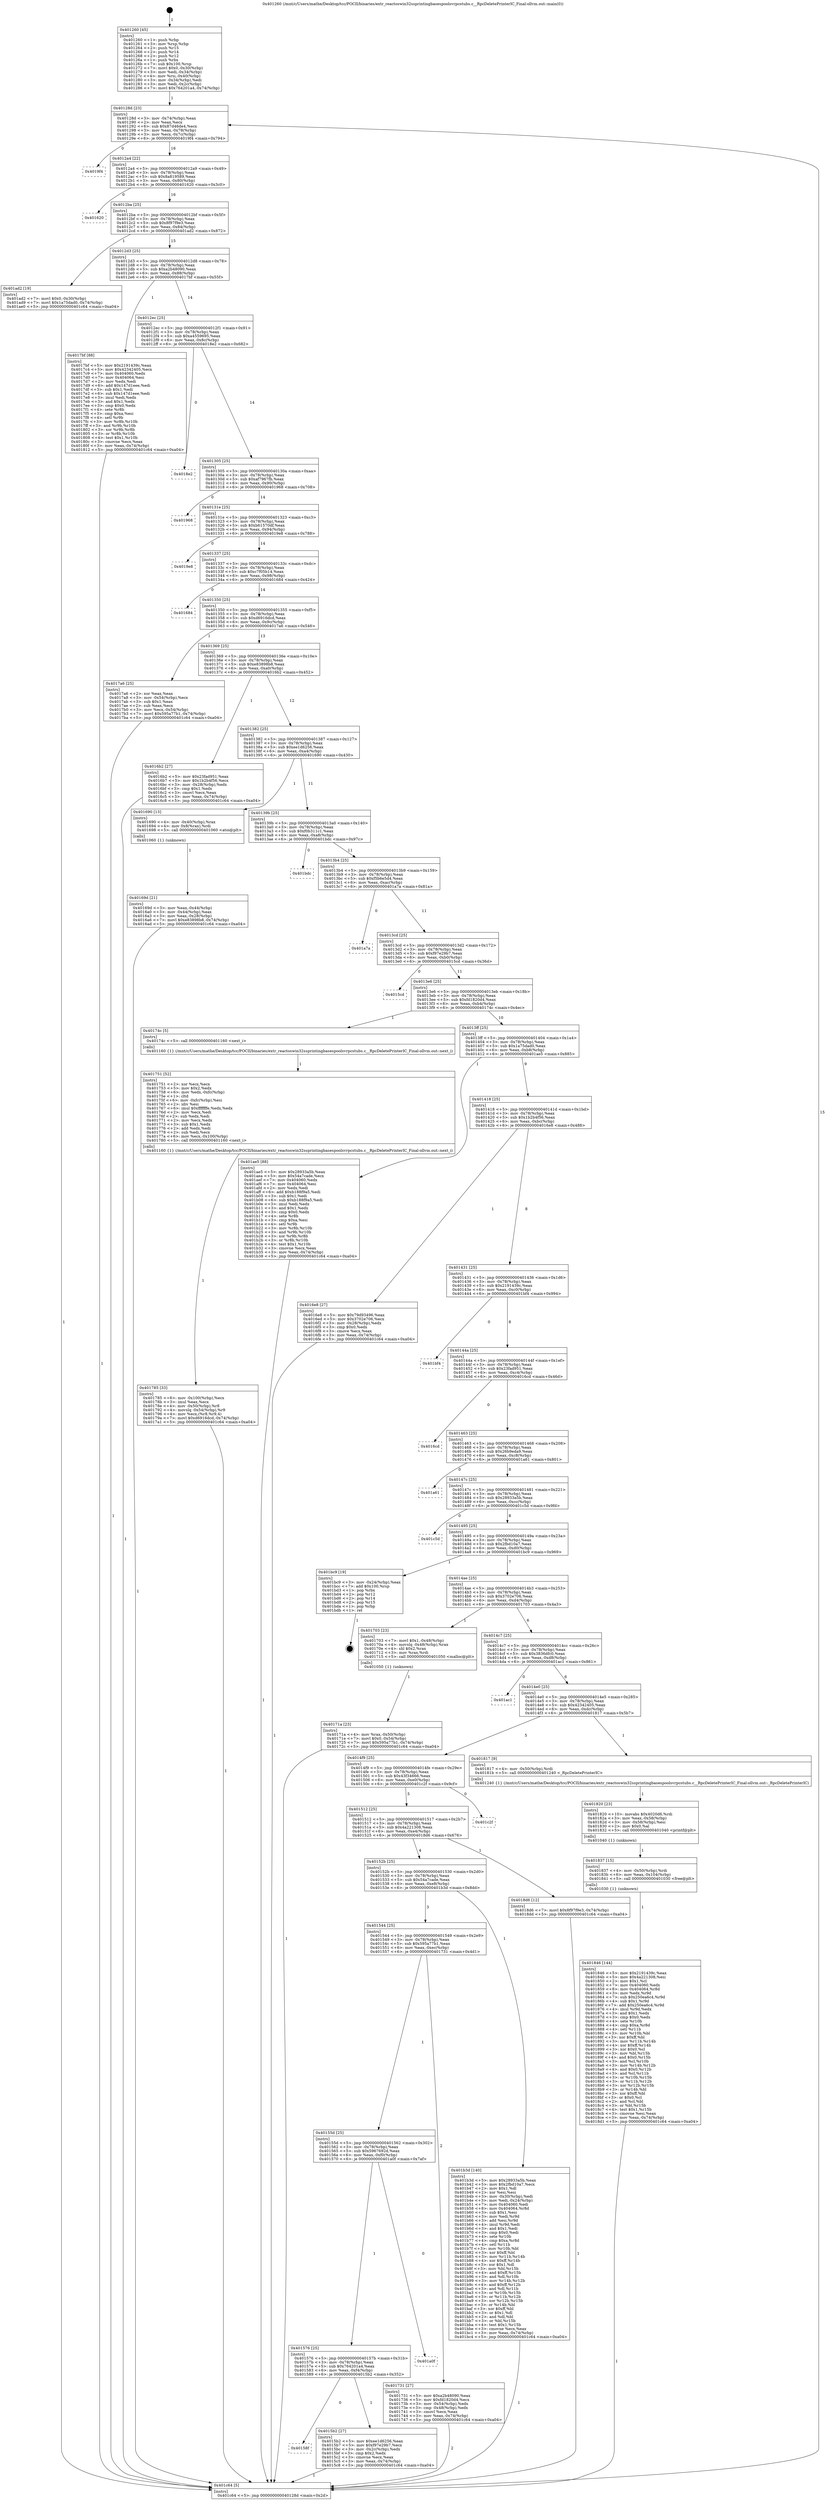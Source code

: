 digraph "0x401260" {
  label = "0x401260 (/mnt/c/Users/mathe/Desktop/tcc/POCII/binaries/extr_reactoswin32ssprintingbasespoolsvrpcstubs.c__RpcDeletePrinterIC_Final-ollvm.out::main(0))"
  labelloc = "t"
  node[shape=record]

  Entry [label="",width=0.3,height=0.3,shape=circle,fillcolor=black,style=filled]
  "0x40128d" [label="{
     0x40128d [23]\l
     | [instrs]\l
     &nbsp;&nbsp;0x40128d \<+3\>: mov -0x74(%rbp),%eax\l
     &nbsp;&nbsp;0x401290 \<+2\>: mov %eax,%ecx\l
     &nbsp;&nbsp;0x401292 \<+6\>: sub $0x87d46de4,%ecx\l
     &nbsp;&nbsp;0x401298 \<+3\>: mov %eax,-0x78(%rbp)\l
     &nbsp;&nbsp;0x40129b \<+3\>: mov %ecx,-0x7c(%rbp)\l
     &nbsp;&nbsp;0x40129e \<+6\>: je 00000000004019f4 \<main+0x794\>\l
  }"]
  "0x4019f4" [label="{
     0x4019f4\l
  }", style=dashed]
  "0x4012a4" [label="{
     0x4012a4 [22]\l
     | [instrs]\l
     &nbsp;&nbsp;0x4012a4 \<+5\>: jmp 00000000004012a9 \<main+0x49\>\l
     &nbsp;&nbsp;0x4012a9 \<+3\>: mov -0x78(%rbp),%eax\l
     &nbsp;&nbsp;0x4012ac \<+5\>: sub $0x8a819589,%eax\l
     &nbsp;&nbsp;0x4012b1 \<+3\>: mov %eax,-0x80(%rbp)\l
     &nbsp;&nbsp;0x4012b4 \<+6\>: je 0000000000401620 \<main+0x3c0\>\l
  }"]
  Exit [label="",width=0.3,height=0.3,shape=circle,fillcolor=black,style=filled,peripheries=2]
  "0x401620" [label="{
     0x401620\l
  }", style=dashed]
  "0x4012ba" [label="{
     0x4012ba [25]\l
     | [instrs]\l
     &nbsp;&nbsp;0x4012ba \<+5\>: jmp 00000000004012bf \<main+0x5f\>\l
     &nbsp;&nbsp;0x4012bf \<+3\>: mov -0x78(%rbp),%eax\l
     &nbsp;&nbsp;0x4012c2 \<+5\>: sub $0x8f97f9e3,%eax\l
     &nbsp;&nbsp;0x4012c7 \<+6\>: mov %eax,-0x84(%rbp)\l
     &nbsp;&nbsp;0x4012cd \<+6\>: je 0000000000401ad2 \<main+0x872\>\l
  }"]
  "0x401846" [label="{
     0x401846 [144]\l
     | [instrs]\l
     &nbsp;&nbsp;0x401846 \<+5\>: mov $0x2191439c,%eax\l
     &nbsp;&nbsp;0x40184b \<+5\>: mov $0x4a221308,%esi\l
     &nbsp;&nbsp;0x401850 \<+2\>: mov $0x1,%cl\l
     &nbsp;&nbsp;0x401852 \<+7\>: mov 0x404060,%edx\l
     &nbsp;&nbsp;0x401859 \<+8\>: mov 0x404064,%r8d\l
     &nbsp;&nbsp;0x401861 \<+3\>: mov %edx,%r9d\l
     &nbsp;&nbsp;0x401864 \<+7\>: sub $0x250ea6c4,%r9d\l
     &nbsp;&nbsp;0x40186b \<+4\>: sub $0x1,%r9d\l
     &nbsp;&nbsp;0x40186f \<+7\>: add $0x250ea6c4,%r9d\l
     &nbsp;&nbsp;0x401876 \<+4\>: imul %r9d,%edx\l
     &nbsp;&nbsp;0x40187a \<+3\>: and $0x1,%edx\l
     &nbsp;&nbsp;0x40187d \<+3\>: cmp $0x0,%edx\l
     &nbsp;&nbsp;0x401880 \<+4\>: sete %r10b\l
     &nbsp;&nbsp;0x401884 \<+4\>: cmp $0xa,%r8d\l
     &nbsp;&nbsp;0x401888 \<+4\>: setl %r11b\l
     &nbsp;&nbsp;0x40188c \<+3\>: mov %r10b,%bl\l
     &nbsp;&nbsp;0x40188f \<+3\>: xor $0xff,%bl\l
     &nbsp;&nbsp;0x401892 \<+3\>: mov %r11b,%r14b\l
     &nbsp;&nbsp;0x401895 \<+4\>: xor $0xff,%r14b\l
     &nbsp;&nbsp;0x401899 \<+3\>: xor $0x0,%cl\l
     &nbsp;&nbsp;0x40189c \<+3\>: mov %bl,%r15b\l
     &nbsp;&nbsp;0x40189f \<+4\>: and $0x0,%r15b\l
     &nbsp;&nbsp;0x4018a3 \<+3\>: and %cl,%r10b\l
     &nbsp;&nbsp;0x4018a6 \<+3\>: mov %r14b,%r12b\l
     &nbsp;&nbsp;0x4018a9 \<+4\>: and $0x0,%r12b\l
     &nbsp;&nbsp;0x4018ad \<+3\>: and %cl,%r11b\l
     &nbsp;&nbsp;0x4018b0 \<+3\>: or %r10b,%r15b\l
     &nbsp;&nbsp;0x4018b3 \<+3\>: or %r11b,%r12b\l
     &nbsp;&nbsp;0x4018b6 \<+3\>: xor %r12b,%r15b\l
     &nbsp;&nbsp;0x4018b9 \<+3\>: or %r14b,%bl\l
     &nbsp;&nbsp;0x4018bc \<+3\>: xor $0xff,%bl\l
     &nbsp;&nbsp;0x4018bf \<+3\>: or $0x0,%cl\l
     &nbsp;&nbsp;0x4018c2 \<+2\>: and %cl,%bl\l
     &nbsp;&nbsp;0x4018c4 \<+3\>: or %bl,%r15b\l
     &nbsp;&nbsp;0x4018c7 \<+4\>: test $0x1,%r15b\l
     &nbsp;&nbsp;0x4018cb \<+3\>: cmovne %esi,%eax\l
     &nbsp;&nbsp;0x4018ce \<+3\>: mov %eax,-0x74(%rbp)\l
     &nbsp;&nbsp;0x4018d1 \<+5\>: jmp 0000000000401c64 \<main+0xa04\>\l
  }"]
  "0x401ad2" [label="{
     0x401ad2 [19]\l
     | [instrs]\l
     &nbsp;&nbsp;0x401ad2 \<+7\>: movl $0x0,-0x30(%rbp)\l
     &nbsp;&nbsp;0x401ad9 \<+7\>: movl $0x1a75dad0,-0x74(%rbp)\l
     &nbsp;&nbsp;0x401ae0 \<+5\>: jmp 0000000000401c64 \<main+0xa04\>\l
  }"]
  "0x4012d3" [label="{
     0x4012d3 [25]\l
     | [instrs]\l
     &nbsp;&nbsp;0x4012d3 \<+5\>: jmp 00000000004012d8 \<main+0x78\>\l
     &nbsp;&nbsp;0x4012d8 \<+3\>: mov -0x78(%rbp),%eax\l
     &nbsp;&nbsp;0x4012db \<+5\>: sub $0xa2b48090,%eax\l
     &nbsp;&nbsp;0x4012e0 \<+6\>: mov %eax,-0x88(%rbp)\l
     &nbsp;&nbsp;0x4012e6 \<+6\>: je 00000000004017bf \<main+0x55f\>\l
  }"]
  "0x401837" [label="{
     0x401837 [15]\l
     | [instrs]\l
     &nbsp;&nbsp;0x401837 \<+4\>: mov -0x50(%rbp),%rdi\l
     &nbsp;&nbsp;0x40183b \<+6\>: mov %eax,-0x104(%rbp)\l
     &nbsp;&nbsp;0x401841 \<+5\>: call 0000000000401030 \<free@plt\>\l
     | [calls]\l
     &nbsp;&nbsp;0x401030 \{1\} (unknown)\l
  }"]
  "0x4017bf" [label="{
     0x4017bf [88]\l
     | [instrs]\l
     &nbsp;&nbsp;0x4017bf \<+5\>: mov $0x2191439c,%eax\l
     &nbsp;&nbsp;0x4017c4 \<+5\>: mov $0x42342405,%ecx\l
     &nbsp;&nbsp;0x4017c9 \<+7\>: mov 0x404060,%edx\l
     &nbsp;&nbsp;0x4017d0 \<+7\>: mov 0x404064,%esi\l
     &nbsp;&nbsp;0x4017d7 \<+2\>: mov %edx,%edi\l
     &nbsp;&nbsp;0x4017d9 \<+6\>: add $0x147d1eee,%edi\l
     &nbsp;&nbsp;0x4017df \<+3\>: sub $0x1,%edi\l
     &nbsp;&nbsp;0x4017e2 \<+6\>: sub $0x147d1eee,%edi\l
     &nbsp;&nbsp;0x4017e8 \<+3\>: imul %edi,%edx\l
     &nbsp;&nbsp;0x4017eb \<+3\>: and $0x1,%edx\l
     &nbsp;&nbsp;0x4017ee \<+3\>: cmp $0x0,%edx\l
     &nbsp;&nbsp;0x4017f1 \<+4\>: sete %r8b\l
     &nbsp;&nbsp;0x4017f5 \<+3\>: cmp $0xa,%esi\l
     &nbsp;&nbsp;0x4017f8 \<+4\>: setl %r9b\l
     &nbsp;&nbsp;0x4017fc \<+3\>: mov %r8b,%r10b\l
     &nbsp;&nbsp;0x4017ff \<+3\>: and %r9b,%r10b\l
     &nbsp;&nbsp;0x401802 \<+3\>: xor %r9b,%r8b\l
     &nbsp;&nbsp;0x401805 \<+3\>: or %r8b,%r10b\l
     &nbsp;&nbsp;0x401808 \<+4\>: test $0x1,%r10b\l
     &nbsp;&nbsp;0x40180c \<+3\>: cmovne %ecx,%eax\l
     &nbsp;&nbsp;0x40180f \<+3\>: mov %eax,-0x74(%rbp)\l
     &nbsp;&nbsp;0x401812 \<+5\>: jmp 0000000000401c64 \<main+0xa04\>\l
  }"]
  "0x4012ec" [label="{
     0x4012ec [25]\l
     | [instrs]\l
     &nbsp;&nbsp;0x4012ec \<+5\>: jmp 00000000004012f1 \<main+0x91\>\l
     &nbsp;&nbsp;0x4012f1 \<+3\>: mov -0x78(%rbp),%eax\l
     &nbsp;&nbsp;0x4012f4 \<+5\>: sub $0xa4559695,%eax\l
     &nbsp;&nbsp;0x4012f9 \<+6\>: mov %eax,-0x8c(%rbp)\l
     &nbsp;&nbsp;0x4012ff \<+6\>: je 00000000004018e2 \<main+0x682\>\l
  }"]
  "0x401820" [label="{
     0x401820 [23]\l
     | [instrs]\l
     &nbsp;&nbsp;0x401820 \<+10\>: movabs $0x4020d6,%rdi\l
     &nbsp;&nbsp;0x40182a \<+3\>: mov %eax,-0x58(%rbp)\l
     &nbsp;&nbsp;0x40182d \<+3\>: mov -0x58(%rbp),%esi\l
     &nbsp;&nbsp;0x401830 \<+2\>: mov $0x0,%al\l
     &nbsp;&nbsp;0x401832 \<+5\>: call 0000000000401040 \<printf@plt\>\l
     | [calls]\l
     &nbsp;&nbsp;0x401040 \{1\} (unknown)\l
  }"]
  "0x4018e2" [label="{
     0x4018e2\l
  }", style=dashed]
  "0x401305" [label="{
     0x401305 [25]\l
     | [instrs]\l
     &nbsp;&nbsp;0x401305 \<+5\>: jmp 000000000040130a \<main+0xaa\>\l
     &nbsp;&nbsp;0x40130a \<+3\>: mov -0x78(%rbp),%eax\l
     &nbsp;&nbsp;0x40130d \<+5\>: sub $0xaf7967fb,%eax\l
     &nbsp;&nbsp;0x401312 \<+6\>: mov %eax,-0x90(%rbp)\l
     &nbsp;&nbsp;0x401318 \<+6\>: je 0000000000401968 \<main+0x708\>\l
  }"]
  "0x401785" [label="{
     0x401785 [33]\l
     | [instrs]\l
     &nbsp;&nbsp;0x401785 \<+6\>: mov -0x100(%rbp),%ecx\l
     &nbsp;&nbsp;0x40178b \<+3\>: imul %eax,%ecx\l
     &nbsp;&nbsp;0x40178e \<+4\>: mov -0x50(%rbp),%r8\l
     &nbsp;&nbsp;0x401792 \<+4\>: movslq -0x54(%rbp),%r9\l
     &nbsp;&nbsp;0x401796 \<+4\>: mov %ecx,(%r8,%r9,4)\l
     &nbsp;&nbsp;0x40179a \<+7\>: movl $0xd6916dcd,-0x74(%rbp)\l
     &nbsp;&nbsp;0x4017a1 \<+5\>: jmp 0000000000401c64 \<main+0xa04\>\l
  }"]
  "0x401968" [label="{
     0x401968\l
  }", style=dashed]
  "0x40131e" [label="{
     0x40131e [25]\l
     | [instrs]\l
     &nbsp;&nbsp;0x40131e \<+5\>: jmp 0000000000401323 \<main+0xc3\>\l
     &nbsp;&nbsp;0x401323 \<+3\>: mov -0x78(%rbp),%eax\l
     &nbsp;&nbsp;0x401326 \<+5\>: sub $0xb61570df,%eax\l
     &nbsp;&nbsp;0x40132b \<+6\>: mov %eax,-0x94(%rbp)\l
     &nbsp;&nbsp;0x401331 \<+6\>: je 00000000004019e8 \<main+0x788\>\l
  }"]
  "0x401751" [label="{
     0x401751 [52]\l
     | [instrs]\l
     &nbsp;&nbsp;0x401751 \<+2\>: xor %ecx,%ecx\l
     &nbsp;&nbsp;0x401753 \<+5\>: mov $0x2,%edx\l
     &nbsp;&nbsp;0x401758 \<+6\>: mov %edx,-0xfc(%rbp)\l
     &nbsp;&nbsp;0x40175e \<+1\>: cltd\l
     &nbsp;&nbsp;0x40175f \<+6\>: mov -0xfc(%rbp),%esi\l
     &nbsp;&nbsp;0x401765 \<+2\>: idiv %esi\l
     &nbsp;&nbsp;0x401767 \<+6\>: imul $0xfffffffe,%edx,%edx\l
     &nbsp;&nbsp;0x40176d \<+2\>: mov %ecx,%edi\l
     &nbsp;&nbsp;0x40176f \<+2\>: sub %edx,%edi\l
     &nbsp;&nbsp;0x401771 \<+2\>: mov %ecx,%edx\l
     &nbsp;&nbsp;0x401773 \<+3\>: sub $0x1,%edx\l
     &nbsp;&nbsp;0x401776 \<+2\>: add %edx,%edi\l
     &nbsp;&nbsp;0x401778 \<+2\>: sub %edi,%ecx\l
     &nbsp;&nbsp;0x40177a \<+6\>: mov %ecx,-0x100(%rbp)\l
     &nbsp;&nbsp;0x401780 \<+5\>: call 0000000000401160 \<next_i\>\l
     | [calls]\l
     &nbsp;&nbsp;0x401160 \{1\} (/mnt/c/Users/mathe/Desktop/tcc/POCII/binaries/extr_reactoswin32ssprintingbasespoolsvrpcstubs.c__RpcDeletePrinterIC_Final-ollvm.out::next_i)\l
  }"]
  "0x4019e8" [label="{
     0x4019e8\l
  }", style=dashed]
  "0x401337" [label="{
     0x401337 [25]\l
     | [instrs]\l
     &nbsp;&nbsp;0x401337 \<+5\>: jmp 000000000040133c \<main+0xdc\>\l
     &nbsp;&nbsp;0x40133c \<+3\>: mov -0x78(%rbp),%eax\l
     &nbsp;&nbsp;0x40133f \<+5\>: sub $0xc7f05b14,%eax\l
     &nbsp;&nbsp;0x401344 \<+6\>: mov %eax,-0x98(%rbp)\l
     &nbsp;&nbsp;0x40134a \<+6\>: je 0000000000401684 \<main+0x424\>\l
  }"]
  "0x40171a" [label="{
     0x40171a [23]\l
     | [instrs]\l
     &nbsp;&nbsp;0x40171a \<+4\>: mov %rax,-0x50(%rbp)\l
     &nbsp;&nbsp;0x40171e \<+7\>: movl $0x0,-0x54(%rbp)\l
     &nbsp;&nbsp;0x401725 \<+7\>: movl $0x595a77b1,-0x74(%rbp)\l
     &nbsp;&nbsp;0x40172c \<+5\>: jmp 0000000000401c64 \<main+0xa04\>\l
  }"]
  "0x401684" [label="{
     0x401684\l
  }", style=dashed]
  "0x401350" [label="{
     0x401350 [25]\l
     | [instrs]\l
     &nbsp;&nbsp;0x401350 \<+5\>: jmp 0000000000401355 \<main+0xf5\>\l
     &nbsp;&nbsp;0x401355 \<+3\>: mov -0x78(%rbp),%eax\l
     &nbsp;&nbsp;0x401358 \<+5\>: sub $0xd6916dcd,%eax\l
     &nbsp;&nbsp;0x40135d \<+6\>: mov %eax,-0x9c(%rbp)\l
     &nbsp;&nbsp;0x401363 \<+6\>: je 00000000004017a6 \<main+0x546\>\l
  }"]
  "0x40169d" [label="{
     0x40169d [21]\l
     | [instrs]\l
     &nbsp;&nbsp;0x40169d \<+3\>: mov %eax,-0x44(%rbp)\l
     &nbsp;&nbsp;0x4016a0 \<+3\>: mov -0x44(%rbp),%eax\l
     &nbsp;&nbsp;0x4016a3 \<+3\>: mov %eax,-0x28(%rbp)\l
     &nbsp;&nbsp;0x4016a6 \<+7\>: movl $0xe83898b8,-0x74(%rbp)\l
     &nbsp;&nbsp;0x4016ad \<+5\>: jmp 0000000000401c64 \<main+0xa04\>\l
  }"]
  "0x4017a6" [label="{
     0x4017a6 [25]\l
     | [instrs]\l
     &nbsp;&nbsp;0x4017a6 \<+2\>: xor %eax,%eax\l
     &nbsp;&nbsp;0x4017a8 \<+3\>: mov -0x54(%rbp),%ecx\l
     &nbsp;&nbsp;0x4017ab \<+3\>: sub $0x1,%eax\l
     &nbsp;&nbsp;0x4017ae \<+2\>: sub %eax,%ecx\l
     &nbsp;&nbsp;0x4017b0 \<+3\>: mov %ecx,-0x54(%rbp)\l
     &nbsp;&nbsp;0x4017b3 \<+7\>: movl $0x595a77b1,-0x74(%rbp)\l
     &nbsp;&nbsp;0x4017ba \<+5\>: jmp 0000000000401c64 \<main+0xa04\>\l
  }"]
  "0x401369" [label="{
     0x401369 [25]\l
     | [instrs]\l
     &nbsp;&nbsp;0x401369 \<+5\>: jmp 000000000040136e \<main+0x10e\>\l
     &nbsp;&nbsp;0x40136e \<+3\>: mov -0x78(%rbp),%eax\l
     &nbsp;&nbsp;0x401371 \<+5\>: sub $0xe83898b8,%eax\l
     &nbsp;&nbsp;0x401376 \<+6\>: mov %eax,-0xa0(%rbp)\l
     &nbsp;&nbsp;0x40137c \<+6\>: je 00000000004016b2 \<main+0x452\>\l
  }"]
  "0x401260" [label="{
     0x401260 [45]\l
     | [instrs]\l
     &nbsp;&nbsp;0x401260 \<+1\>: push %rbp\l
     &nbsp;&nbsp;0x401261 \<+3\>: mov %rsp,%rbp\l
     &nbsp;&nbsp;0x401264 \<+2\>: push %r15\l
     &nbsp;&nbsp;0x401266 \<+2\>: push %r14\l
     &nbsp;&nbsp;0x401268 \<+2\>: push %r12\l
     &nbsp;&nbsp;0x40126a \<+1\>: push %rbx\l
     &nbsp;&nbsp;0x40126b \<+7\>: sub $0x100,%rsp\l
     &nbsp;&nbsp;0x401272 \<+7\>: movl $0x0,-0x30(%rbp)\l
     &nbsp;&nbsp;0x401279 \<+3\>: mov %edi,-0x34(%rbp)\l
     &nbsp;&nbsp;0x40127c \<+4\>: mov %rsi,-0x40(%rbp)\l
     &nbsp;&nbsp;0x401280 \<+3\>: mov -0x34(%rbp),%edi\l
     &nbsp;&nbsp;0x401283 \<+3\>: mov %edi,-0x2c(%rbp)\l
     &nbsp;&nbsp;0x401286 \<+7\>: movl $0x764201a4,-0x74(%rbp)\l
  }"]
  "0x4016b2" [label="{
     0x4016b2 [27]\l
     | [instrs]\l
     &nbsp;&nbsp;0x4016b2 \<+5\>: mov $0x23fad951,%eax\l
     &nbsp;&nbsp;0x4016b7 \<+5\>: mov $0x1b2b4f56,%ecx\l
     &nbsp;&nbsp;0x4016bc \<+3\>: mov -0x28(%rbp),%edx\l
     &nbsp;&nbsp;0x4016bf \<+3\>: cmp $0x1,%edx\l
     &nbsp;&nbsp;0x4016c2 \<+3\>: cmovl %ecx,%eax\l
     &nbsp;&nbsp;0x4016c5 \<+3\>: mov %eax,-0x74(%rbp)\l
     &nbsp;&nbsp;0x4016c8 \<+5\>: jmp 0000000000401c64 \<main+0xa04\>\l
  }"]
  "0x401382" [label="{
     0x401382 [25]\l
     | [instrs]\l
     &nbsp;&nbsp;0x401382 \<+5\>: jmp 0000000000401387 \<main+0x127\>\l
     &nbsp;&nbsp;0x401387 \<+3\>: mov -0x78(%rbp),%eax\l
     &nbsp;&nbsp;0x40138a \<+5\>: sub $0xee1d6256,%eax\l
     &nbsp;&nbsp;0x40138f \<+6\>: mov %eax,-0xa4(%rbp)\l
     &nbsp;&nbsp;0x401395 \<+6\>: je 0000000000401690 \<main+0x430\>\l
  }"]
  "0x401c64" [label="{
     0x401c64 [5]\l
     | [instrs]\l
     &nbsp;&nbsp;0x401c64 \<+5\>: jmp 000000000040128d \<main+0x2d\>\l
  }"]
  "0x401690" [label="{
     0x401690 [13]\l
     | [instrs]\l
     &nbsp;&nbsp;0x401690 \<+4\>: mov -0x40(%rbp),%rax\l
     &nbsp;&nbsp;0x401694 \<+4\>: mov 0x8(%rax),%rdi\l
     &nbsp;&nbsp;0x401698 \<+5\>: call 0000000000401060 \<atoi@plt\>\l
     | [calls]\l
     &nbsp;&nbsp;0x401060 \{1\} (unknown)\l
  }"]
  "0x40139b" [label="{
     0x40139b [25]\l
     | [instrs]\l
     &nbsp;&nbsp;0x40139b \<+5\>: jmp 00000000004013a0 \<main+0x140\>\l
     &nbsp;&nbsp;0x4013a0 \<+3\>: mov -0x78(%rbp),%eax\l
     &nbsp;&nbsp;0x4013a3 \<+5\>: sub $0xf0b311c1,%eax\l
     &nbsp;&nbsp;0x4013a8 \<+6\>: mov %eax,-0xa8(%rbp)\l
     &nbsp;&nbsp;0x4013ae \<+6\>: je 0000000000401bdc \<main+0x97c\>\l
  }"]
  "0x40158f" [label="{
     0x40158f\l
  }", style=dashed]
  "0x401bdc" [label="{
     0x401bdc\l
  }", style=dashed]
  "0x4013b4" [label="{
     0x4013b4 [25]\l
     | [instrs]\l
     &nbsp;&nbsp;0x4013b4 \<+5\>: jmp 00000000004013b9 \<main+0x159\>\l
     &nbsp;&nbsp;0x4013b9 \<+3\>: mov -0x78(%rbp),%eax\l
     &nbsp;&nbsp;0x4013bc \<+5\>: sub $0xf5b6e5d4,%eax\l
     &nbsp;&nbsp;0x4013c1 \<+6\>: mov %eax,-0xac(%rbp)\l
     &nbsp;&nbsp;0x4013c7 \<+6\>: je 0000000000401a7a \<main+0x81a\>\l
  }"]
  "0x4015b2" [label="{
     0x4015b2 [27]\l
     | [instrs]\l
     &nbsp;&nbsp;0x4015b2 \<+5\>: mov $0xee1d6256,%eax\l
     &nbsp;&nbsp;0x4015b7 \<+5\>: mov $0xf97e29b7,%ecx\l
     &nbsp;&nbsp;0x4015bc \<+3\>: mov -0x2c(%rbp),%edx\l
     &nbsp;&nbsp;0x4015bf \<+3\>: cmp $0x2,%edx\l
     &nbsp;&nbsp;0x4015c2 \<+3\>: cmovne %ecx,%eax\l
     &nbsp;&nbsp;0x4015c5 \<+3\>: mov %eax,-0x74(%rbp)\l
     &nbsp;&nbsp;0x4015c8 \<+5\>: jmp 0000000000401c64 \<main+0xa04\>\l
  }"]
  "0x401a7a" [label="{
     0x401a7a\l
  }", style=dashed]
  "0x4013cd" [label="{
     0x4013cd [25]\l
     | [instrs]\l
     &nbsp;&nbsp;0x4013cd \<+5\>: jmp 00000000004013d2 \<main+0x172\>\l
     &nbsp;&nbsp;0x4013d2 \<+3\>: mov -0x78(%rbp),%eax\l
     &nbsp;&nbsp;0x4013d5 \<+5\>: sub $0xf97e29b7,%eax\l
     &nbsp;&nbsp;0x4013da \<+6\>: mov %eax,-0xb0(%rbp)\l
     &nbsp;&nbsp;0x4013e0 \<+6\>: je 00000000004015cd \<main+0x36d\>\l
  }"]
  "0x401576" [label="{
     0x401576 [25]\l
     | [instrs]\l
     &nbsp;&nbsp;0x401576 \<+5\>: jmp 000000000040157b \<main+0x31b\>\l
     &nbsp;&nbsp;0x40157b \<+3\>: mov -0x78(%rbp),%eax\l
     &nbsp;&nbsp;0x40157e \<+5\>: sub $0x764201a4,%eax\l
     &nbsp;&nbsp;0x401583 \<+6\>: mov %eax,-0xf4(%rbp)\l
     &nbsp;&nbsp;0x401589 \<+6\>: je 00000000004015b2 \<main+0x352\>\l
  }"]
  "0x4015cd" [label="{
     0x4015cd\l
  }", style=dashed]
  "0x4013e6" [label="{
     0x4013e6 [25]\l
     | [instrs]\l
     &nbsp;&nbsp;0x4013e6 \<+5\>: jmp 00000000004013eb \<main+0x18b\>\l
     &nbsp;&nbsp;0x4013eb \<+3\>: mov -0x78(%rbp),%eax\l
     &nbsp;&nbsp;0x4013ee \<+5\>: sub $0xfd1820d4,%eax\l
     &nbsp;&nbsp;0x4013f3 \<+6\>: mov %eax,-0xb4(%rbp)\l
     &nbsp;&nbsp;0x4013f9 \<+6\>: je 000000000040174c \<main+0x4ec\>\l
  }"]
  "0x401a0f" [label="{
     0x401a0f\l
  }", style=dashed]
  "0x40174c" [label="{
     0x40174c [5]\l
     | [instrs]\l
     &nbsp;&nbsp;0x40174c \<+5\>: call 0000000000401160 \<next_i\>\l
     | [calls]\l
     &nbsp;&nbsp;0x401160 \{1\} (/mnt/c/Users/mathe/Desktop/tcc/POCII/binaries/extr_reactoswin32ssprintingbasespoolsvrpcstubs.c__RpcDeletePrinterIC_Final-ollvm.out::next_i)\l
  }"]
  "0x4013ff" [label="{
     0x4013ff [25]\l
     | [instrs]\l
     &nbsp;&nbsp;0x4013ff \<+5\>: jmp 0000000000401404 \<main+0x1a4\>\l
     &nbsp;&nbsp;0x401404 \<+3\>: mov -0x78(%rbp),%eax\l
     &nbsp;&nbsp;0x401407 \<+5\>: sub $0x1a75dad0,%eax\l
     &nbsp;&nbsp;0x40140c \<+6\>: mov %eax,-0xb8(%rbp)\l
     &nbsp;&nbsp;0x401412 \<+6\>: je 0000000000401ae5 \<main+0x885\>\l
  }"]
  "0x40155d" [label="{
     0x40155d [25]\l
     | [instrs]\l
     &nbsp;&nbsp;0x40155d \<+5\>: jmp 0000000000401562 \<main+0x302\>\l
     &nbsp;&nbsp;0x401562 \<+3\>: mov -0x78(%rbp),%eax\l
     &nbsp;&nbsp;0x401565 \<+5\>: sub $0x5967692d,%eax\l
     &nbsp;&nbsp;0x40156a \<+6\>: mov %eax,-0xf0(%rbp)\l
     &nbsp;&nbsp;0x401570 \<+6\>: je 0000000000401a0f \<main+0x7af\>\l
  }"]
  "0x401ae5" [label="{
     0x401ae5 [88]\l
     | [instrs]\l
     &nbsp;&nbsp;0x401ae5 \<+5\>: mov $0x28933a5b,%eax\l
     &nbsp;&nbsp;0x401aea \<+5\>: mov $0x54a7cade,%ecx\l
     &nbsp;&nbsp;0x401aef \<+7\>: mov 0x404060,%edx\l
     &nbsp;&nbsp;0x401af6 \<+7\>: mov 0x404064,%esi\l
     &nbsp;&nbsp;0x401afd \<+2\>: mov %edx,%edi\l
     &nbsp;&nbsp;0x401aff \<+6\>: add $0xb188f9a5,%edi\l
     &nbsp;&nbsp;0x401b05 \<+3\>: sub $0x1,%edi\l
     &nbsp;&nbsp;0x401b08 \<+6\>: sub $0xb188f9a5,%edi\l
     &nbsp;&nbsp;0x401b0e \<+3\>: imul %edi,%edx\l
     &nbsp;&nbsp;0x401b11 \<+3\>: and $0x1,%edx\l
     &nbsp;&nbsp;0x401b14 \<+3\>: cmp $0x0,%edx\l
     &nbsp;&nbsp;0x401b17 \<+4\>: sete %r8b\l
     &nbsp;&nbsp;0x401b1b \<+3\>: cmp $0xa,%esi\l
     &nbsp;&nbsp;0x401b1e \<+4\>: setl %r9b\l
     &nbsp;&nbsp;0x401b22 \<+3\>: mov %r8b,%r10b\l
     &nbsp;&nbsp;0x401b25 \<+3\>: and %r9b,%r10b\l
     &nbsp;&nbsp;0x401b28 \<+3\>: xor %r9b,%r8b\l
     &nbsp;&nbsp;0x401b2b \<+3\>: or %r8b,%r10b\l
     &nbsp;&nbsp;0x401b2e \<+4\>: test $0x1,%r10b\l
     &nbsp;&nbsp;0x401b32 \<+3\>: cmovne %ecx,%eax\l
     &nbsp;&nbsp;0x401b35 \<+3\>: mov %eax,-0x74(%rbp)\l
     &nbsp;&nbsp;0x401b38 \<+5\>: jmp 0000000000401c64 \<main+0xa04\>\l
  }"]
  "0x401418" [label="{
     0x401418 [25]\l
     | [instrs]\l
     &nbsp;&nbsp;0x401418 \<+5\>: jmp 000000000040141d \<main+0x1bd\>\l
     &nbsp;&nbsp;0x40141d \<+3\>: mov -0x78(%rbp),%eax\l
     &nbsp;&nbsp;0x401420 \<+5\>: sub $0x1b2b4f56,%eax\l
     &nbsp;&nbsp;0x401425 \<+6\>: mov %eax,-0xbc(%rbp)\l
     &nbsp;&nbsp;0x40142b \<+6\>: je 00000000004016e8 \<main+0x488\>\l
  }"]
  "0x401731" [label="{
     0x401731 [27]\l
     | [instrs]\l
     &nbsp;&nbsp;0x401731 \<+5\>: mov $0xa2b48090,%eax\l
     &nbsp;&nbsp;0x401736 \<+5\>: mov $0xfd1820d4,%ecx\l
     &nbsp;&nbsp;0x40173b \<+3\>: mov -0x54(%rbp),%edx\l
     &nbsp;&nbsp;0x40173e \<+3\>: cmp -0x48(%rbp),%edx\l
     &nbsp;&nbsp;0x401741 \<+3\>: cmovl %ecx,%eax\l
     &nbsp;&nbsp;0x401744 \<+3\>: mov %eax,-0x74(%rbp)\l
     &nbsp;&nbsp;0x401747 \<+5\>: jmp 0000000000401c64 \<main+0xa04\>\l
  }"]
  "0x4016e8" [label="{
     0x4016e8 [27]\l
     | [instrs]\l
     &nbsp;&nbsp;0x4016e8 \<+5\>: mov $0x79d93496,%eax\l
     &nbsp;&nbsp;0x4016ed \<+5\>: mov $0x3702e706,%ecx\l
     &nbsp;&nbsp;0x4016f2 \<+3\>: mov -0x28(%rbp),%edx\l
     &nbsp;&nbsp;0x4016f5 \<+3\>: cmp $0x0,%edx\l
     &nbsp;&nbsp;0x4016f8 \<+3\>: cmove %ecx,%eax\l
     &nbsp;&nbsp;0x4016fb \<+3\>: mov %eax,-0x74(%rbp)\l
     &nbsp;&nbsp;0x4016fe \<+5\>: jmp 0000000000401c64 \<main+0xa04\>\l
  }"]
  "0x401431" [label="{
     0x401431 [25]\l
     | [instrs]\l
     &nbsp;&nbsp;0x401431 \<+5\>: jmp 0000000000401436 \<main+0x1d6\>\l
     &nbsp;&nbsp;0x401436 \<+3\>: mov -0x78(%rbp),%eax\l
     &nbsp;&nbsp;0x401439 \<+5\>: sub $0x2191439c,%eax\l
     &nbsp;&nbsp;0x40143e \<+6\>: mov %eax,-0xc0(%rbp)\l
     &nbsp;&nbsp;0x401444 \<+6\>: je 0000000000401bf4 \<main+0x994\>\l
  }"]
  "0x401544" [label="{
     0x401544 [25]\l
     | [instrs]\l
     &nbsp;&nbsp;0x401544 \<+5\>: jmp 0000000000401549 \<main+0x2e9\>\l
     &nbsp;&nbsp;0x401549 \<+3\>: mov -0x78(%rbp),%eax\l
     &nbsp;&nbsp;0x40154c \<+5\>: sub $0x595a77b1,%eax\l
     &nbsp;&nbsp;0x401551 \<+6\>: mov %eax,-0xec(%rbp)\l
     &nbsp;&nbsp;0x401557 \<+6\>: je 0000000000401731 \<main+0x4d1\>\l
  }"]
  "0x401bf4" [label="{
     0x401bf4\l
  }", style=dashed]
  "0x40144a" [label="{
     0x40144a [25]\l
     | [instrs]\l
     &nbsp;&nbsp;0x40144a \<+5\>: jmp 000000000040144f \<main+0x1ef\>\l
     &nbsp;&nbsp;0x40144f \<+3\>: mov -0x78(%rbp),%eax\l
     &nbsp;&nbsp;0x401452 \<+5\>: sub $0x23fad951,%eax\l
     &nbsp;&nbsp;0x401457 \<+6\>: mov %eax,-0xc4(%rbp)\l
     &nbsp;&nbsp;0x40145d \<+6\>: je 00000000004016cd \<main+0x46d\>\l
  }"]
  "0x401b3d" [label="{
     0x401b3d [140]\l
     | [instrs]\l
     &nbsp;&nbsp;0x401b3d \<+5\>: mov $0x28933a5b,%eax\l
     &nbsp;&nbsp;0x401b42 \<+5\>: mov $0x2fbd10a7,%ecx\l
     &nbsp;&nbsp;0x401b47 \<+2\>: mov $0x1,%dl\l
     &nbsp;&nbsp;0x401b49 \<+2\>: xor %esi,%esi\l
     &nbsp;&nbsp;0x401b4b \<+3\>: mov -0x30(%rbp),%edi\l
     &nbsp;&nbsp;0x401b4e \<+3\>: mov %edi,-0x24(%rbp)\l
     &nbsp;&nbsp;0x401b51 \<+7\>: mov 0x404060,%edi\l
     &nbsp;&nbsp;0x401b58 \<+8\>: mov 0x404064,%r8d\l
     &nbsp;&nbsp;0x401b60 \<+3\>: sub $0x1,%esi\l
     &nbsp;&nbsp;0x401b63 \<+3\>: mov %edi,%r9d\l
     &nbsp;&nbsp;0x401b66 \<+3\>: add %esi,%r9d\l
     &nbsp;&nbsp;0x401b69 \<+4\>: imul %r9d,%edi\l
     &nbsp;&nbsp;0x401b6d \<+3\>: and $0x1,%edi\l
     &nbsp;&nbsp;0x401b70 \<+3\>: cmp $0x0,%edi\l
     &nbsp;&nbsp;0x401b73 \<+4\>: sete %r10b\l
     &nbsp;&nbsp;0x401b77 \<+4\>: cmp $0xa,%r8d\l
     &nbsp;&nbsp;0x401b7b \<+4\>: setl %r11b\l
     &nbsp;&nbsp;0x401b7f \<+3\>: mov %r10b,%bl\l
     &nbsp;&nbsp;0x401b82 \<+3\>: xor $0xff,%bl\l
     &nbsp;&nbsp;0x401b85 \<+3\>: mov %r11b,%r14b\l
     &nbsp;&nbsp;0x401b88 \<+4\>: xor $0xff,%r14b\l
     &nbsp;&nbsp;0x401b8c \<+3\>: xor $0x1,%dl\l
     &nbsp;&nbsp;0x401b8f \<+3\>: mov %bl,%r15b\l
     &nbsp;&nbsp;0x401b92 \<+4\>: and $0xff,%r15b\l
     &nbsp;&nbsp;0x401b96 \<+3\>: and %dl,%r10b\l
     &nbsp;&nbsp;0x401b99 \<+3\>: mov %r14b,%r12b\l
     &nbsp;&nbsp;0x401b9c \<+4\>: and $0xff,%r12b\l
     &nbsp;&nbsp;0x401ba0 \<+3\>: and %dl,%r11b\l
     &nbsp;&nbsp;0x401ba3 \<+3\>: or %r10b,%r15b\l
     &nbsp;&nbsp;0x401ba6 \<+3\>: or %r11b,%r12b\l
     &nbsp;&nbsp;0x401ba9 \<+3\>: xor %r12b,%r15b\l
     &nbsp;&nbsp;0x401bac \<+3\>: or %r14b,%bl\l
     &nbsp;&nbsp;0x401baf \<+3\>: xor $0xff,%bl\l
     &nbsp;&nbsp;0x401bb2 \<+3\>: or $0x1,%dl\l
     &nbsp;&nbsp;0x401bb5 \<+2\>: and %dl,%bl\l
     &nbsp;&nbsp;0x401bb7 \<+3\>: or %bl,%r15b\l
     &nbsp;&nbsp;0x401bba \<+4\>: test $0x1,%r15b\l
     &nbsp;&nbsp;0x401bbe \<+3\>: cmovne %ecx,%eax\l
     &nbsp;&nbsp;0x401bc1 \<+3\>: mov %eax,-0x74(%rbp)\l
     &nbsp;&nbsp;0x401bc4 \<+5\>: jmp 0000000000401c64 \<main+0xa04\>\l
  }"]
  "0x4016cd" [label="{
     0x4016cd\l
  }", style=dashed]
  "0x401463" [label="{
     0x401463 [25]\l
     | [instrs]\l
     &nbsp;&nbsp;0x401463 \<+5\>: jmp 0000000000401468 \<main+0x208\>\l
     &nbsp;&nbsp;0x401468 \<+3\>: mov -0x78(%rbp),%eax\l
     &nbsp;&nbsp;0x40146b \<+5\>: sub $0x26b9eda9,%eax\l
     &nbsp;&nbsp;0x401470 \<+6\>: mov %eax,-0xc8(%rbp)\l
     &nbsp;&nbsp;0x401476 \<+6\>: je 0000000000401a61 \<main+0x801\>\l
  }"]
  "0x40152b" [label="{
     0x40152b [25]\l
     | [instrs]\l
     &nbsp;&nbsp;0x40152b \<+5\>: jmp 0000000000401530 \<main+0x2d0\>\l
     &nbsp;&nbsp;0x401530 \<+3\>: mov -0x78(%rbp),%eax\l
     &nbsp;&nbsp;0x401533 \<+5\>: sub $0x54a7cade,%eax\l
     &nbsp;&nbsp;0x401538 \<+6\>: mov %eax,-0xe8(%rbp)\l
     &nbsp;&nbsp;0x40153e \<+6\>: je 0000000000401b3d \<main+0x8dd\>\l
  }"]
  "0x401a61" [label="{
     0x401a61\l
  }", style=dashed]
  "0x40147c" [label="{
     0x40147c [25]\l
     | [instrs]\l
     &nbsp;&nbsp;0x40147c \<+5\>: jmp 0000000000401481 \<main+0x221\>\l
     &nbsp;&nbsp;0x401481 \<+3\>: mov -0x78(%rbp),%eax\l
     &nbsp;&nbsp;0x401484 \<+5\>: sub $0x28933a5b,%eax\l
     &nbsp;&nbsp;0x401489 \<+6\>: mov %eax,-0xcc(%rbp)\l
     &nbsp;&nbsp;0x40148f \<+6\>: je 0000000000401c5d \<main+0x9fd\>\l
  }"]
  "0x4018d6" [label="{
     0x4018d6 [12]\l
     | [instrs]\l
     &nbsp;&nbsp;0x4018d6 \<+7\>: movl $0x8f97f9e3,-0x74(%rbp)\l
     &nbsp;&nbsp;0x4018dd \<+5\>: jmp 0000000000401c64 \<main+0xa04\>\l
  }"]
  "0x401c5d" [label="{
     0x401c5d\l
  }", style=dashed]
  "0x401495" [label="{
     0x401495 [25]\l
     | [instrs]\l
     &nbsp;&nbsp;0x401495 \<+5\>: jmp 000000000040149a \<main+0x23a\>\l
     &nbsp;&nbsp;0x40149a \<+3\>: mov -0x78(%rbp),%eax\l
     &nbsp;&nbsp;0x40149d \<+5\>: sub $0x2fbd10a7,%eax\l
     &nbsp;&nbsp;0x4014a2 \<+6\>: mov %eax,-0xd0(%rbp)\l
     &nbsp;&nbsp;0x4014a8 \<+6\>: je 0000000000401bc9 \<main+0x969\>\l
  }"]
  "0x401512" [label="{
     0x401512 [25]\l
     | [instrs]\l
     &nbsp;&nbsp;0x401512 \<+5\>: jmp 0000000000401517 \<main+0x2b7\>\l
     &nbsp;&nbsp;0x401517 \<+3\>: mov -0x78(%rbp),%eax\l
     &nbsp;&nbsp;0x40151a \<+5\>: sub $0x4a221308,%eax\l
     &nbsp;&nbsp;0x40151f \<+6\>: mov %eax,-0xe4(%rbp)\l
     &nbsp;&nbsp;0x401525 \<+6\>: je 00000000004018d6 \<main+0x676\>\l
  }"]
  "0x401bc9" [label="{
     0x401bc9 [19]\l
     | [instrs]\l
     &nbsp;&nbsp;0x401bc9 \<+3\>: mov -0x24(%rbp),%eax\l
     &nbsp;&nbsp;0x401bcc \<+7\>: add $0x100,%rsp\l
     &nbsp;&nbsp;0x401bd3 \<+1\>: pop %rbx\l
     &nbsp;&nbsp;0x401bd4 \<+2\>: pop %r12\l
     &nbsp;&nbsp;0x401bd6 \<+2\>: pop %r14\l
     &nbsp;&nbsp;0x401bd8 \<+2\>: pop %r15\l
     &nbsp;&nbsp;0x401bda \<+1\>: pop %rbp\l
     &nbsp;&nbsp;0x401bdb \<+1\>: ret\l
  }"]
  "0x4014ae" [label="{
     0x4014ae [25]\l
     | [instrs]\l
     &nbsp;&nbsp;0x4014ae \<+5\>: jmp 00000000004014b3 \<main+0x253\>\l
     &nbsp;&nbsp;0x4014b3 \<+3\>: mov -0x78(%rbp),%eax\l
     &nbsp;&nbsp;0x4014b6 \<+5\>: sub $0x3702e706,%eax\l
     &nbsp;&nbsp;0x4014bb \<+6\>: mov %eax,-0xd4(%rbp)\l
     &nbsp;&nbsp;0x4014c1 \<+6\>: je 0000000000401703 \<main+0x4a3\>\l
  }"]
  "0x401c2f" [label="{
     0x401c2f\l
  }", style=dashed]
  "0x401703" [label="{
     0x401703 [23]\l
     | [instrs]\l
     &nbsp;&nbsp;0x401703 \<+7\>: movl $0x1,-0x48(%rbp)\l
     &nbsp;&nbsp;0x40170a \<+4\>: movslq -0x48(%rbp),%rax\l
     &nbsp;&nbsp;0x40170e \<+4\>: shl $0x2,%rax\l
     &nbsp;&nbsp;0x401712 \<+3\>: mov %rax,%rdi\l
     &nbsp;&nbsp;0x401715 \<+5\>: call 0000000000401050 \<malloc@plt\>\l
     | [calls]\l
     &nbsp;&nbsp;0x401050 \{1\} (unknown)\l
  }"]
  "0x4014c7" [label="{
     0x4014c7 [25]\l
     | [instrs]\l
     &nbsp;&nbsp;0x4014c7 \<+5\>: jmp 00000000004014cc \<main+0x26c\>\l
     &nbsp;&nbsp;0x4014cc \<+3\>: mov -0x78(%rbp),%eax\l
     &nbsp;&nbsp;0x4014cf \<+5\>: sub $0x3836dfc0,%eax\l
     &nbsp;&nbsp;0x4014d4 \<+6\>: mov %eax,-0xd8(%rbp)\l
     &nbsp;&nbsp;0x4014da \<+6\>: je 0000000000401ac1 \<main+0x861\>\l
  }"]
  "0x4014f9" [label="{
     0x4014f9 [25]\l
     | [instrs]\l
     &nbsp;&nbsp;0x4014f9 \<+5\>: jmp 00000000004014fe \<main+0x29e\>\l
     &nbsp;&nbsp;0x4014fe \<+3\>: mov -0x78(%rbp),%eax\l
     &nbsp;&nbsp;0x401501 \<+5\>: sub $0x43f34666,%eax\l
     &nbsp;&nbsp;0x401506 \<+6\>: mov %eax,-0xe0(%rbp)\l
     &nbsp;&nbsp;0x40150c \<+6\>: je 0000000000401c2f \<main+0x9cf\>\l
  }"]
  "0x401ac1" [label="{
     0x401ac1\l
  }", style=dashed]
  "0x4014e0" [label="{
     0x4014e0 [25]\l
     | [instrs]\l
     &nbsp;&nbsp;0x4014e0 \<+5\>: jmp 00000000004014e5 \<main+0x285\>\l
     &nbsp;&nbsp;0x4014e5 \<+3\>: mov -0x78(%rbp),%eax\l
     &nbsp;&nbsp;0x4014e8 \<+5\>: sub $0x42342405,%eax\l
     &nbsp;&nbsp;0x4014ed \<+6\>: mov %eax,-0xdc(%rbp)\l
     &nbsp;&nbsp;0x4014f3 \<+6\>: je 0000000000401817 \<main+0x5b7\>\l
  }"]
  "0x401817" [label="{
     0x401817 [9]\l
     | [instrs]\l
     &nbsp;&nbsp;0x401817 \<+4\>: mov -0x50(%rbp),%rdi\l
     &nbsp;&nbsp;0x40181b \<+5\>: call 0000000000401240 \<_RpcDeletePrinterIC\>\l
     | [calls]\l
     &nbsp;&nbsp;0x401240 \{1\} (/mnt/c/Users/mathe/Desktop/tcc/POCII/binaries/extr_reactoswin32ssprintingbasespoolsvrpcstubs.c__RpcDeletePrinterIC_Final-ollvm.out::_RpcDeletePrinterIC)\l
  }"]
  Entry -> "0x401260" [label=" 1"]
  "0x40128d" -> "0x4019f4" [label=" 0"]
  "0x40128d" -> "0x4012a4" [label=" 16"]
  "0x401bc9" -> Exit [label=" 1"]
  "0x4012a4" -> "0x401620" [label=" 0"]
  "0x4012a4" -> "0x4012ba" [label=" 16"]
  "0x401b3d" -> "0x401c64" [label=" 1"]
  "0x4012ba" -> "0x401ad2" [label=" 1"]
  "0x4012ba" -> "0x4012d3" [label=" 15"]
  "0x401ae5" -> "0x401c64" [label=" 1"]
  "0x4012d3" -> "0x4017bf" [label=" 1"]
  "0x4012d3" -> "0x4012ec" [label=" 14"]
  "0x401ad2" -> "0x401c64" [label=" 1"]
  "0x4012ec" -> "0x4018e2" [label=" 0"]
  "0x4012ec" -> "0x401305" [label=" 14"]
  "0x4018d6" -> "0x401c64" [label=" 1"]
  "0x401305" -> "0x401968" [label=" 0"]
  "0x401305" -> "0x40131e" [label=" 14"]
  "0x401846" -> "0x401c64" [label=" 1"]
  "0x40131e" -> "0x4019e8" [label=" 0"]
  "0x40131e" -> "0x401337" [label=" 14"]
  "0x401837" -> "0x401846" [label=" 1"]
  "0x401337" -> "0x401684" [label=" 0"]
  "0x401337" -> "0x401350" [label=" 14"]
  "0x401820" -> "0x401837" [label=" 1"]
  "0x401350" -> "0x4017a6" [label=" 1"]
  "0x401350" -> "0x401369" [label=" 13"]
  "0x401817" -> "0x401820" [label=" 1"]
  "0x401369" -> "0x4016b2" [label=" 1"]
  "0x401369" -> "0x401382" [label=" 12"]
  "0x4017bf" -> "0x401c64" [label=" 1"]
  "0x401382" -> "0x401690" [label=" 1"]
  "0x401382" -> "0x40139b" [label=" 11"]
  "0x4017a6" -> "0x401c64" [label=" 1"]
  "0x40139b" -> "0x401bdc" [label=" 0"]
  "0x40139b" -> "0x4013b4" [label=" 11"]
  "0x401785" -> "0x401c64" [label=" 1"]
  "0x4013b4" -> "0x401a7a" [label=" 0"]
  "0x4013b4" -> "0x4013cd" [label=" 11"]
  "0x401751" -> "0x401785" [label=" 1"]
  "0x4013cd" -> "0x4015cd" [label=" 0"]
  "0x4013cd" -> "0x4013e6" [label=" 11"]
  "0x401731" -> "0x401c64" [label=" 2"]
  "0x4013e6" -> "0x40174c" [label=" 1"]
  "0x4013e6" -> "0x4013ff" [label=" 10"]
  "0x40171a" -> "0x401c64" [label=" 1"]
  "0x4013ff" -> "0x401ae5" [label=" 1"]
  "0x4013ff" -> "0x401418" [label=" 9"]
  "0x4016e8" -> "0x401c64" [label=" 1"]
  "0x401418" -> "0x4016e8" [label=" 1"]
  "0x401418" -> "0x401431" [label=" 8"]
  "0x4016b2" -> "0x401c64" [label=" 1"]
  "0x401431" -> "0x401bf4" [label=" 0"]
  "0x401431" -> "0x40144a" [label=" 8"]
  "0x401690" -> "0x40169d" [label=" 1"]
  "0x40144a" -> "0x4016cd" [label=" 0"]
  "0x40144a" -> "0x401463" [label=" 8"]
  "0x401c64" -> "0x40128d" [label=" 15"]
  "0x401463" -> "0x401a61" [label=" 0"]
  "0x401463" -> "0x40147c" [label=" 8"]
  "0x4015b2" -> "0x401c64" [label=" 1"]
  "0x40147c" -> "0x401c5d" [label=" 0"]
  "0x40147c" -> "0x401495" [label=" 8"]
  "0x401576" -> "0x40158f" [label=" 0"]
  "0x401495" -> "0x401bc9" [label=" 1"]
  "0x401495" -> "0x4014ae" [label=" 7"]
  "0x40174c" -> "0x401751" [label=" 1"]
  "0x4014ae" -> "0x401703" [label=" 1"]
  "0x4014ae" -> "0x4014c7" [label=" 6"]
  "0x40155d" -> "0x401576" [label=" 1"]
  "0x4014c7" -> "0x401ac1" [label=" 0"]
  "0x4014c7" -> "0x4014e0" [label=" 6"]
  "0x401703" -> "0x40171a" [label=" 1"]
  "0x4014e0" -> "0x401817" [label=" 1"]
  "0x4014e0" -> "0x4014f9" [label=" 5"]
  "0x40155d" -> "0x401a0f" [label=" 0"]
  "0x4014f9" -> "0x401c2f" [label=" 0"]
  "0x4014f9" -> "0x401512" [label=" 5"]
  "0x401576" -> "0x4015b2" [label=" 1"]
  "0x401512" -> "0x4018d6" [label=" 1"]
  "0x401512" -> "0x40152b" [label=" 4"]
  "0x401260" -> "0x40128d" [label=" 1"]
  "0x40152b" -> "0x401b3d" [label=" 1"]
  "0x40152b" -> "0x401544" [label=" 3"]
  "0x40169d" -> "0x401c64" [label=" 1"]
  "0x401544" -> "0x401731" [label=" 2"]
  "0x401544" -> "0x40155d" [label=" 1"]
}
